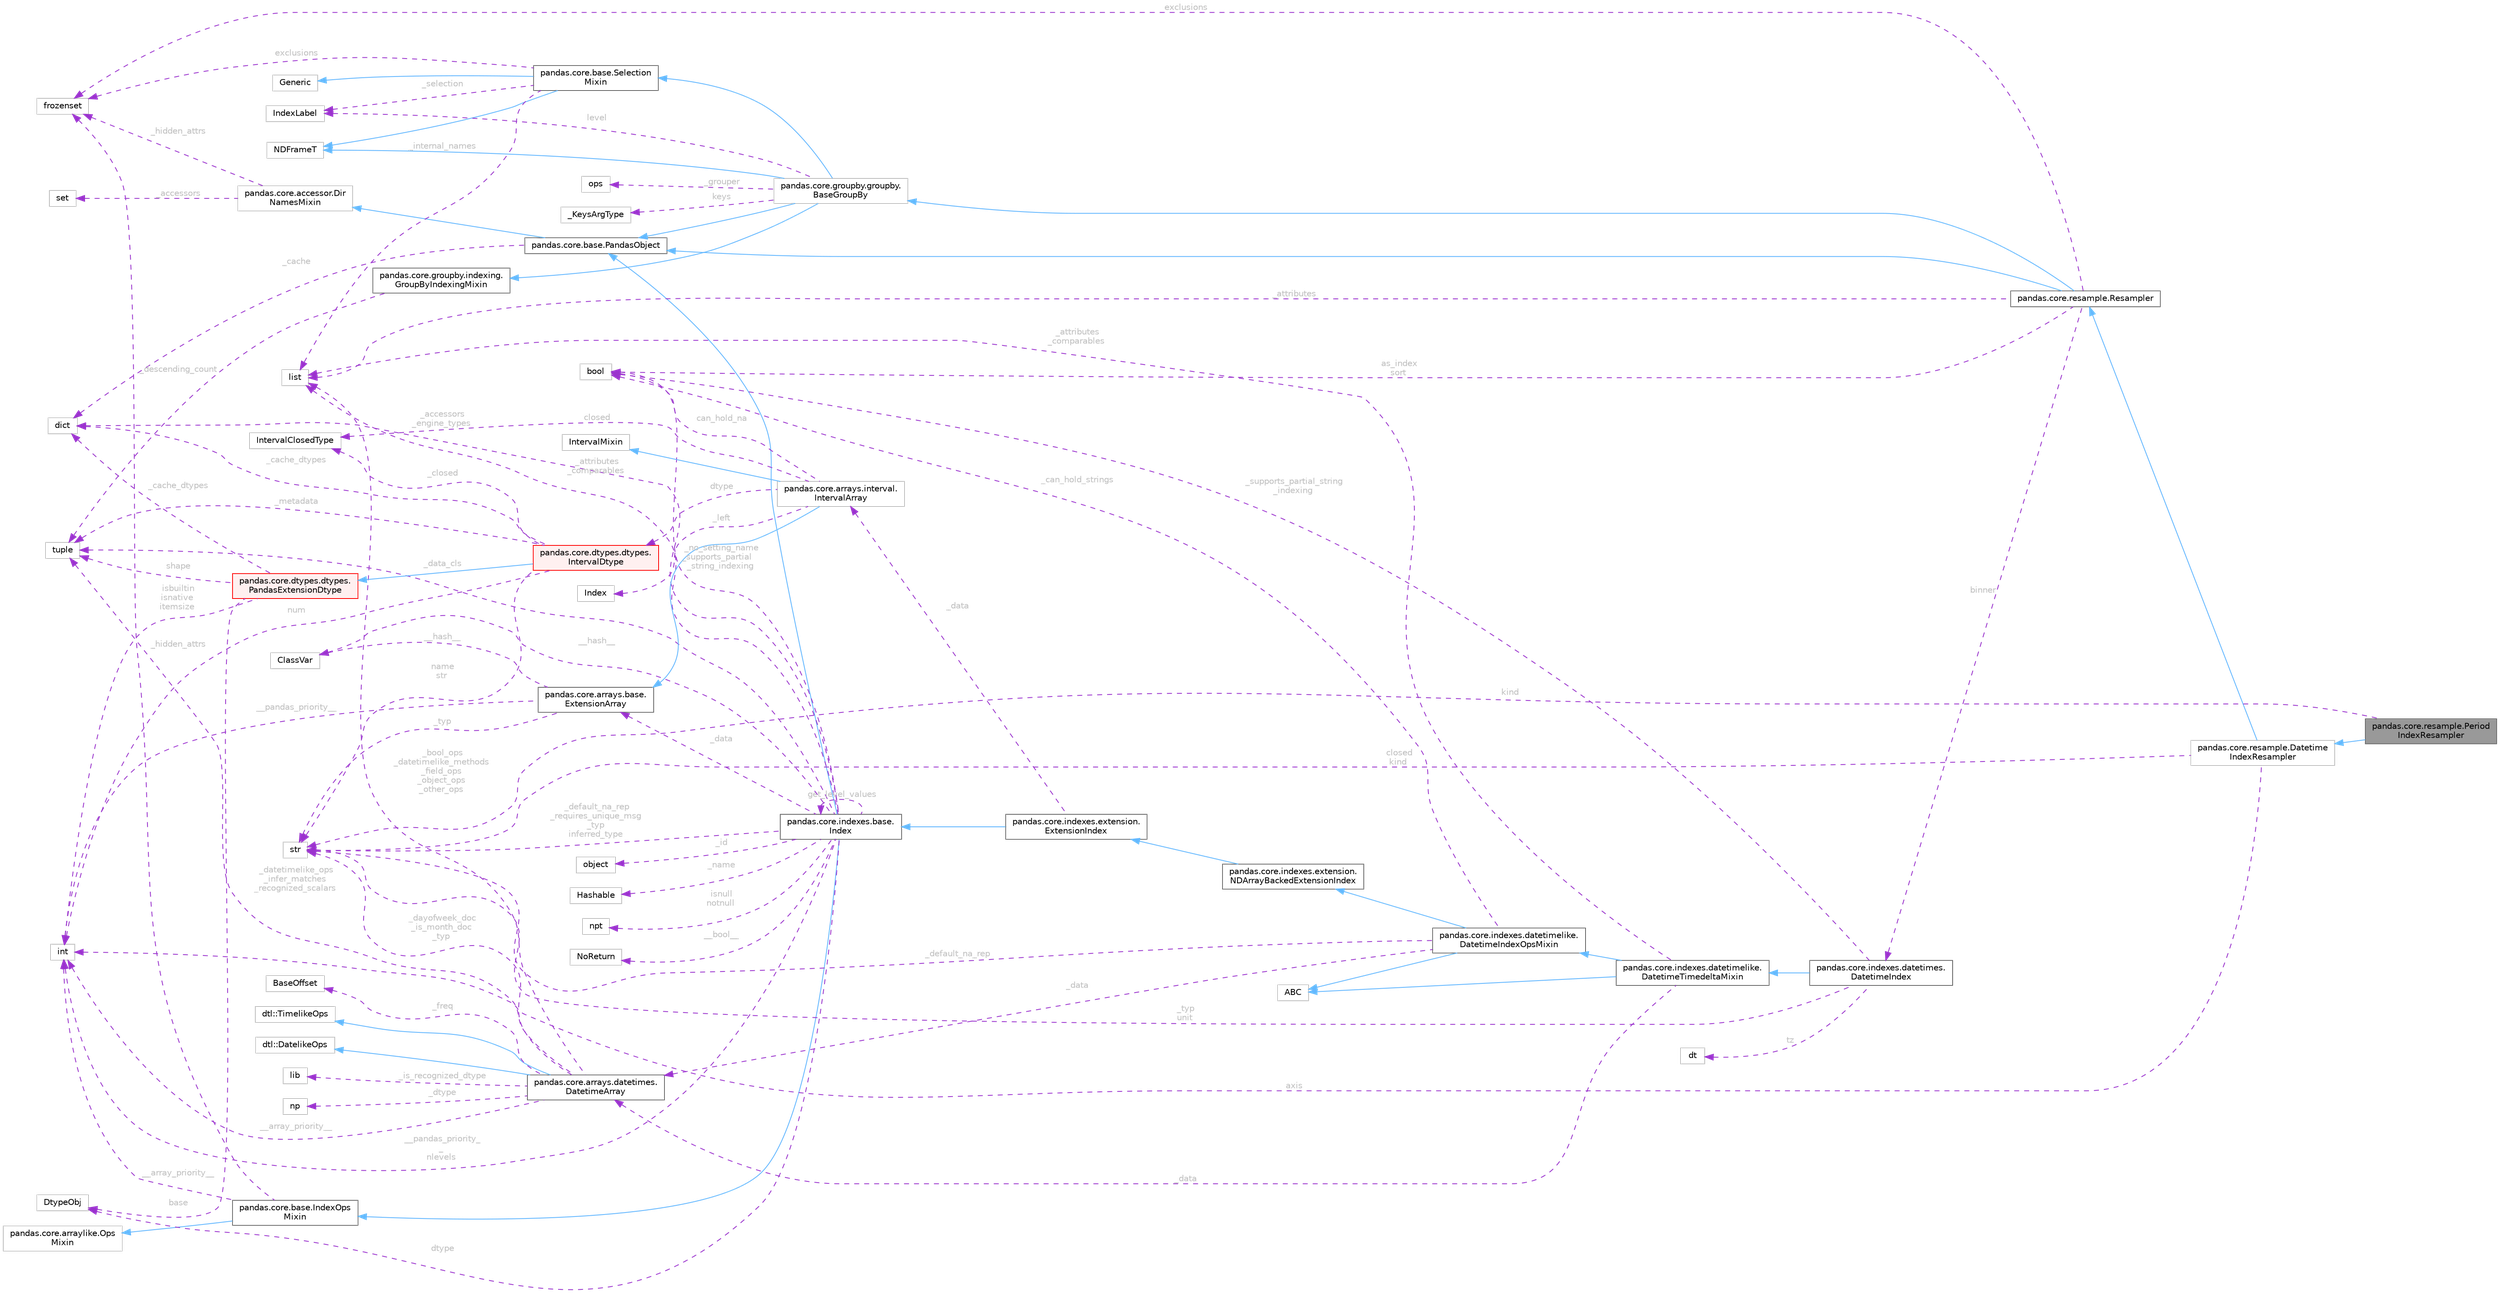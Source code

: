 digraph "pandas.core.resample.PeriodIndexResampler"
{
 // LATEX_PDF_SIZE
  bgcolor="transparent";
  edge [fontname=Helvetica,fontsize=10,labelfontname=Helvetica,labelfontsize=10];
  node [fontname=Helvetica,fontsize=10,shape=box,height=0.2,width=0.4];
  rankdir="LR";
  Node1 [id="Node000001",label="pandas.core.resample.Period\lIndexResampler",height=0.2,width=0.4,color="gray40", fillcolor="grey60", style="filled", fontcolor="black",tooltip=" "];
  Node2 -> Node1 [id="edge1_Node000001_Node000002",dir="back",color="steelblue1",style="solid",tooltip=" "];
  Node2 [id="Node000002",label="pandas.core.resample.Datetime\lIndexResampler",height=0.2,width=0.4,color="grey75", fillcolor="white", style="filled",URL="$d8/d55/classpandas_1_1core_1_1resample_1_1DatetimeIndexResampler.html",tooltip=" "];
  Node3 -> Node2 [id="edge2_Node000002_Node000003",dir="back",color="steelblue1",style="solid",tooltip=" "];
  Node3 [id="Node000003",label="pandas.core.resample.Resampler",height=0.2,width=0.4,color="gray40", fillcolor="white", style="filled",URL="$d4/d59/classpandas_1_1core_1_1resample_1_1Resampler.html",tooltip=" "];
  Node4 -> Node3 [id="edge3_Node000003_Node000004",dir="back",color="steelblue1",style="solid",tooltip=" "];
  Node4 [id="Node000004",label="pandas.core.groupby.groupby.\lBaseGroupBy",height=0.2,width=0.4,color="grey75", fillcolor="white", style="filled",URL="$d2/d90/classpandas_1_1core_1_1groupby_1_1groupby_1_1BaseGroupBy.html",tooltip=" "];
  Node5 -> Node4 [id="edge4_Node000004_Node000005",dir="back",color="steelblue1",style="solid",tooltip=" "];
  Node5 [id="Node000005",label="pandas.core.base.PandasObject",height=0.2,width=0.4,color="gray40", fillcolor="white", style="filled",URL="$d9/d19/classpandas_1_1core_1_1base_1_1PandasObject.html",tooltip=" "];
  Node6 -> Node5 [id="edge5_Node000005_Node000006",dir="back",color="steelblue1",style="solid",tooltip=" "];
  Node6 [id="Node000006",label="pandas.core.accessor.Dir\lNamesMixin",height=0.2,width=0.4,color="grey75", fillcolor="white", style="filled",URL="$df/dd9/classpandas_1_1core_1_1accessor_1_1DirNamesMixin.html",tooltip=" "];
  Node7 -> Node6 [id="edge6_Node000006_Node000007",dir="back",color="darkorchid3",style="dashed",tooltip=" ",label=" _accessors",fontcolor="grey" ];
  Node7 [id="Node000007",label="set",height=0.2,width=0.4,color="grey75", fillcolor="white", style="filled",tooltip=" "];
  Node8 -> Node6 [id="edge7_Node000006_Node000008",dir="back",color="darkorchid3",style="dashed",tooltip=" ",label=" _hidden_attrs",fontcolor="grey" ];
  Node8 [id="Node000008",label="frozenset",height=0.2,width=0.4,color="grey75", fillcolor="white", style="filled",tooltip=" "];
  Node9 -> Node5 [id="edge8_Node000005_Node000009",dir="back",color="darkorchid3",style="dashed",tooltip=" ",label=" _cache",fontcolor="grey" ];
  Node9 [id="Node000009",label="dict",height=0.2,width=0.4,color="grey75", fillcolor="white", style="filled",tooltip=" "];
  Node10 -> Node4 [id="edge9_Node000004_Node000010",dir="back",color="steelblue1",style="solid",tooltip=" "];
  Node10 [id="Node000010",label="pandas.core.base.Selection\lMixin",height=0.2,width=0.4,color="gray40", fillcolor="white", style="filled",URL="$d8/d8c/classpandas_1_1core_1_1base_1_1SelectionMixin.html",tooltip=" "];
  Node11 -> Node10 [id="edge10_Node000010_Node000011",dir="back",color="steelblue1",style="solid",tooltip=" "];
  Node11 [id="Node000011",label="Generic",height=0.2,width=0.4,color="grey75", fillcolor="white", style="filled",URL="$d7/d8b/classGeneric.html",tooltip=" "];
  Node12 -> Node10 [id="edge11_Node000010_Node000012",dir="back",color="steelblue1",style="solid",tooltip=" "];
  Node12 [id="Node000012",label="NDFrameT",height=0.2,width=0.4,color="grey75", fillcolor="white", style="filled",URL="$d9/ddf/classNDFrameT.html",tooltip=" "];
  Node13 -> Node10 [id="edge12_Node000010_Node000013",dir="back",color="darkorchid3",style="dashed",tooltip=" ",label=" _selection",fontcolor="grey" ];
  Node13 [id="Node000013",label="IndexLabel",height=0.2,width=0.4,color="grey75", fillcolor="white", style="filled",tooltip=" "];
  Node8 -> Node10 [id="edge13_Node000010_Node000008",dir="back",color="darkorchid3",style="dashed",tooltip=" ",label=" exclusions",fontcolor="grey" ];
  Node14 -> Node10 [id="edge14_Node000010_Node000014",dir="back",color="darkorchid3",style="dashed",tooltip=" ",label=" _internal_names",fontcolor="grey" ];
  Node14 [id="Node000014",label="list",height=0.2,width=0.4,color="grey75", fillcolor="white", style="filled",tooltip=" "];
  Node12 -> Node4 [id="edge15_Node000004_Node000012",dir="back",color="steelblue1",style="solid",tooltip=" "];
  Node15 -> Node4 [id="edge16_Node000004_Node000015",dir="back",color="steelblue1",style="solid",tooltip=" "];
  Node15 [id="Node000015",label="pandas.core.groupby.indexing.\lGroupByIndexingMixin",height=0.2,width=0.4,color="gray40", fillcolor="white", style="filled",URL="$da/d55/classpandas_1_1core_1_1groupby_1_1indexing_1_1GroupByIndexingMixin.html",tooltip=" "];
  Node16 -> Node15 [id="edge17_Node000015_Node000016",dir="back",color="darkorchid3",style="dashed",tooltip=" ",label=" _descending_count",fontcolor="grey" ];
  Node16 [id="Node000016",label="tuple",height=0.2,width=0.4,color="grey75", fillcolor="white", style="filled",tooltip=" "];
  Node17 -> Node4 [id="edge18_Node000004_Node000017",dir="back",color="darkorchid3",style="dashed",tooltip=" ",label=" _grouper",fontcolor="grey" ];
  Node17 [id="Node000017",label="ops",height=0.2,width=0.4,color="grey75", fillcolor="white", style="filled",tooltip=" "];
  Node18 -> Node4 [id="edge19_Node000004_Node000018",dir="back",color="darkorchid3",style="dashed",tooltip=" ",label=" keys",fontcolor="grey" ];
  Node18 [id="Node000018",label="_KeysArgType",height=0.2,width=0.4,color="grey75", fillcolor="white", style="filled",tooltip=" "];
  Node13 -> Node4 [id="edge20_Node000004_Node000013",dir="back",color="darkorchid3",style="dashed",tooltip=" ",label=" level",fontcolor="grey" ];
  Node5 -> Node3 [id="edge21_Node000003_Node000005",dir="back",color="steelblue1",style="solid",tooltip=" "];
  Node19 -> Node3 [id="edge22_Node000003_Node000019",dir="back",color="darkorchid3",style="dashed",tooltip=" ",label=" binner",fontcolor="grey" ];
  Node19 [id="Node000019",label="pandas.core.indexes.datetimes.\lDatetimeIndex",height=0.2,width=0.4,color="gray40", fillcolor="white", style="filled",URL="$d0/d41/classpandas_1_1core_1_1indexes_1_1datetimes_1_1DatetimeIndex.html",tooltip=" "];
  Node20 -> Node19 [id="edge23_Node000019_Node000020",dir="back",color="steelblue1",style="solid",tooltip=" "];
  Node20 [id="Node000020",label="pandas.core.indexes.datetimelike.\lDatetimeTimedeltaMixin",height=0.2,width=0.4,color="gray40", fillcolor="white", style="filled",URL="$d6/de2/classpandas_1_1core_1_1indexes_1_1datetimelike_1_1DatetimeTimedeltaMixin.html",tooltip=" "];
  Node21 -> Node20 [id="edge24_Node000020_Node000021",dir="back",color="steelblue1",style="solid",tooltip=" "];
  Node21 [id="Node000021",label="pandas.core.indexes.datetimelike.\lDatetimeIndexOpsMixin",height=0.2,width=0.4,color="gray40", fillcolor="white", style="filled",URL="$d1/d7f/classpandas_1_1core_1_1indexes_1_1datetimelike_1_1DatetimeIndexOpsMixin.html",tooltip=" "];
  Node22 -> Node21 [id="edge25_Node000021_Node000022",dir="back",color="steelblue1",style="solid",tooltip=" "];
  Node22 [id="Node000022",label="pandas.core.indexes.extension.\lNDArrayBackedExtensionIndex",height=0.2,width=0.4,color="gray40", fillcolor="white", style="filled",URL="$da/d60/classpandas_1_1core_1_1indexes_1_1extension_1_1NDArrayBackedExtensionIndex.html",tooltip=" "];
  Node23 -> Node22 [id="edge26_Node000022_Node000023",dir="back",color="steelblue1",style="solid",tooltip=" "];
  Node23 [id="Node000023",label="pandas.core.indexes.extension.\lExtensionIndex",height=0.2,width=0.4,color="gray40", fillcolor="white", style="filled",URL="$d3/d98/classpandas_1_1core_1_1indexes_1_1extension_1_1ExtensionIndex.html",tooltip=" "];
  Node24 -> Node23 [id="edge27_Node000023_Node000024",dir="back",color="steelblue1",style="solid",tooltip=" "];
  Node24 [id="Node000024",label="pandas.core.indexes.base.\lIndex",height=0.2,width=0.4,color="gray40", fillcolor="white", style="filled",URL="$d9/d4b/classpandas_1_1core_1_1indexes_1_1base_1_1Index.html",tooltip=" "];
  Node25 -> Node24 [id="edge28_Node000024_Node000025",dir="back",color="steelblue1",style="solid",tooltip=" "];
  Node25 [id="Node000025",label="pandas.core.base.IndexOps\lMixin",height=0.2,width=0.4,color="gray40", fillcolor="white", style="filled",URL="$db/d4c/classpandas_1_1core_1_1base_1_1IndexOpsMixin.html",tooltip=" "];
  Node26 -> Node25 [id="edge29_Node000025_Node000026",dir="back",color="steelblue1",style="solid",tooltip=" "];
  Node26 [id="Node000026",label="pandas.core.arraylike.Ops\lMixin",height=0.2,width=0.4,color="grey75", fillcolor="white", style="filled",URL="$da/d26/classpandas_1_1core_1_1arraylike_1_1OpsMixin.html",tooltip=" "];
  Node27 -> Node25 [id="edge30_Node000025_Node000027",dir="back",color="darkorchid3",style="dashed",tooltip=" ",label=" __array_priority__",fontcolor="grey" ];
  Node27 [id="Node000027",label="int",height=0.2,width=0.4,color="grey75", fillcolor="white", style="filled",tooltip=" "];
  Node8 -> Node25 [id="edge31_Node000025_Node000008",dir="back",color="darkorchid3",style="dashed",tooltip=" ",label=" _hidden_attrs",fontcolor="grey" ];
  Node5 -> Node24 [id="edge32_Node000024_Node000005",dir="back",color="steelblue1",style="solid",tooltip=" "];
  Node27 -> Node24 [id="edge33_Node000024_Node000027",dir="back",color="darkorchid3",style="dashed",tooltip=" ",label=" __pandas_priority_\l_\nnlevels",fontcolor="grey" ];
  Node28 -> Node24 [id="edge34_Node000024_Node000028",dir="back",color="darkorchid3",style="dashed",tooltip=" ",label=" _default_na_rep\n_requires_unique_msg\n_typ\ninferred_type",fontcolor="grey" ];
  Node28 [id="Node000028",label="str",height=0.2,width=0.4,color="grey75", fillcolor="white", style="filled",tooltip=" "];
  Node29 -> Node24 [id="edge35_Node000024_Node000029",dir="back",color="darkorchid3",style="dashed",tooltip=" ",label=" _data",fontcolor="grey" ];
  Node29 [id="Node000029",label="pandas.core.arrays.base.\lExtensionArray",height=0.2,width=0.4,color="gray40", fillcolor="white", style="filled",URL="$d4/dd3/classpandas_1_1core_1_1arrays_1_1base_1_1ExtensionArray.html",tooltip=" "];
  Node28 -> Node29 [id="edge36_Node000029_Node000028",dir="back",color="darkorchid3",style="dashed",tooltip=" ",label=" _typ",fontcolor="grey" ];
  Node27 -> Node29 [id="edge37_Node000029_Node000027",dir="back",color="darkorchid3",style="dashed",tooltip=" ",label=" __pandas_priority__",fontcolor="grey" ];
  Node30 -> Node29 [id="edge38_Node000029_Node000030",dir="back",color="darkorchid3",style="dashed",tooltip=" ",label=" __hash__",fontcolor="grey" ];
  Node30 [id="Node000030",label="ClassVar",height=0.2,width=0.4,color="grey75", fillcolor="white", style="filled",tooltip=" "];
  Node16 -> Node24 [id="edge39_Node000024_Node000016",dir="back",color="darkorchid3",style="dashed",tooltip=" ",label=" _data_cls",fontcolor="grey" ];
  Node31 -> Node24 [id="edge40_Node000024_Node000031",dir="back",color="darkorchid3",style="dashed",tooltip=" ",label=" _id",fontcolor="grey" ];
  Node31 [id="Node000031",label="object",height=0.2,width=0.4,color="grey75", fillcolor="white", style="filled",tooltip=" "];
  Node32 -> Node24 [id="edge41_Node000024_Node000032",dir="back",color="darkorchid3",style="dashed",tooltip=" ",label=" _name",fontcolor="grey" ];
  Node32 [id="Node000032",label="Hashable",height=0.2,width=0.4,color="grey75", fillcolor="white", style="filled",tooltip=" "];
  Node33 -> Node24 [id="edge42_Node000024_Node000033",dir="back",color="darkorchid3",style="dashed",tooltip=" ",label=" _no_setting_name\n_supports_partial\l_string_indexing",fontcolor="grey" ];
  Node33 [id="Node000033",label="bool",height=0.2,width=0.4,color="grey75", fillcolor="white", style="filled",tooltip=" "];
  Node14 -> Node24 [id="edge43_Node000024_Node000014",dir="back",color="darkorchid3",style="dashed",tooltip=" ",label=" _attributes\n_comparables",fontcolor="grey" ];
  Node9 -> Node24 [id="edge44_Node000024_Node000009",dir="back",color="darkorchid3",style="dashed",tooltip=" ",label=" _accessors\n_engine_types",fontcolor="grey" ];
  Node24 -> Node24 [id="edge45_Node000024_Node000024",dir="back",color="darkorchid3",style="dashed",tooltip=" ",label=" get_level_values",fontcolor="grey" ];
  Node34 -> Node24 [id="edge46_Node000024_Node000034",dir="back",color="darkorchid3",style="dashed",tooltip=" ",label=" isnull\nnotnull",fontcolor="grey" ];
  Node34 [id="Node000034",label="npt",height=0.2,width=0.4,color="grey75", fillcolor="white", style="filled",tooltip=" "];
  Node35 -> Node24 [id="edge47_Node000024_Node000035",dir="back",color="darkorchid3",style="dashed",tooltip=" ",label=" __bool__",fontcolor="grey" ];
  Node35 [id="Node000035",label="NoReturn",height=0.2,width=0.4,color="grey75", fillcolor="white", style="filled",tooltip=" "];
  Node30 -> Node24 [id="edge48_Node000024_Node000030",dir="back",color="darkorchid3",style="dashed",tooltip=" ",label=" __hash__",fontcolor="grey" ];
  Node36 -> Node24 [id="edge49_Node000024_Node000036",dir="back",color="darkorchid3",style="dashed",tooltip=" ",label=" dtype",fontcolor="grey" ];
  Node36 [id="Node000036",label="DtypeObj",height=0.2,width=0.4,color="grey75", fillcolor="white", style="filled",tooltip=" "];
  Node37 -> Node23 [id="edge50_Node000023_Node000037",dir="back",color="darkorchid3",style="dashed",tooltip=" ",label=" _data",fontcolor="grey" ];
  Node37 [id="Node000037",label="pandas.core.arrays.interval.\lIntervalArray",height=0.2,width=0.4,color="grey75", fillcolor="white", style="filled",URL="$d2/d4b/classpandas_1_1core_1_1arrays_1_1interval_1_1IntervalArray.html",tooltip=" "];
  Node38 -> Node37 [id="edge51_Node000037_Node000038",dir="back",color="steelblue1",style="solid",tooltip=" "];
  Node38 [id="Node000038",label="IntervalMixin",height=0.2,width=0.4,color="grey75", fillcolor="white", style="filled",URL="$df/d19/classIntervalMixin.html",tooltip=" "];
  Node29 -> Node37 [id="edge52_Node000037_Node000029",dir="back",color="steelblue1",style="solid",tooltip=" "];
  Node33 -> Node37 [id="edge53_Node000037_Node000033",dir="back",color="darkorchid3",style="dashed",tooltip=" ",label=" can_hold_na",fontcolor="grey" ];
  Node39 -> Node37 [id="edge54_Node000037_Node000039",dir="back",color="darkorchid3",style="dashed",tooltip=" ",label=" _left",fontcolor="grey" ];
  Node39 [id="Node000039",label="Index",height=0.2,width=0.4,color="grey75", fillcolor="white", style="filled",tooltip=" "];
  Node40 -> Node37 [id="edge55_Node000037_Node000040",dir="back",color="darkorchid3",style="dashed",tooltip=" ",label=" closed",fontcolor="grey" ];
  Node40 [id="Node000040",label="IntervalClosedType",height=0.2,width=0.4,color="grey75", fillcolor="white", style="filled",tooltip=" "];
  Node41 -> Node37 [id="edge56_Node000037_Node000041",dir="back",color="darkorchid3",style="dashed",tooltip=" ",label=" dtype",fontcolor="grey" ];
  Node41 [id="Node000041",label="pandas.core.dtypes.dtypes.\lIntervalDtype",height=0.2,width=0.4,color="red", fillcolor="#FFF0F0", style="filled",URL="$dc/da8/classpandas_1_1core_1_1dtypes_1_1dtypes_1_1IntervalDtype.html",tooltip=" "];
  Node42 -> Node41 [id="edge57_Node000041_Node000042",dir="back",color="steelblue1",style="solid",tooltip=" "];
  Node42 [id="Node000042",label="pandas.core.dtypes.dtypes.\lPandasExtensionDtype",height=0.2,width=0.4,color="red", fillcolor="#FFF0F0", style="filled",URL="$d0/d04/classpandas_1_1core_1_1dtypes_1_1dtypes_1_1PandasExtensionDtype.html",tooltip=" "];
  Node16 -> Node42 [id="edge58_Node000042_Node000016",dir="back",color="darkorchid3",style="dashed",tooltip=" ",label=" shape",fontcolor="grey" ];
  Node27 -> Node42 [id="edge59_Node000042_Node000027",dir="back",color="darkorchid3",style="dashed",tooltip=" ",label=" isbuiltin\nisnative\nitemsize",fontcolor="grey" ];
  Node36 -> Node42 [id="edge60_Node000042_Node000036",dir="back",color="darkorchid3",style="dashed",tooltip=" ",label=" base",fontcolor="grey" ];
  Node9 -> Node42 [id="edge61_Node000042_Node000009",dir="back",color="darkorchid3",style="dashed",tooltip=" ",label=" _cache_dtypes",fontcolor="grey" ];
  Node28 -> Node41 [id="edge62_Node000041_Node000028",dir="back",color="darkorchid3",style="dashed",tooltip=" ",label=" name\nstr",fontcolor="grey" ];
  Node27 -> Node41 [id="edge63_Node000041_Node000027",dir="back",color="darkorchid3",style="dashed",tooltip=" ",label=" num",fontcolor="grey" ];
  Node16 -> Node41 [id="edge64_Node000041_Node000016",dir="back",color="darkorchid3",style="dashed",tooltip=" ",label=" _metadata",fontcolor="grey" ];
  Node9 -> Node41 [id="edge65_Node000041_Node000009",dir="back",color="darkorchid3",style="dashed",tooltip=" ",label=" _cache_dtypes",fontcolor="grey" ];
  Node40 -> Node41 [id="edge66_Node000041_Node000040",dir="back",color="darkorchid3",style="dashed",tooltip=" ",label=" _closed",fontcolor="grey" ];
  Node47 -> Node21 [id="edge67_Node000021_Node000047",dir="back",color="steelblue1",style="solid",tooltip=" "];
  Node47 [id="Node000047",label="ABC",height=0.2,width=0.4,color="grey75", fillcolor="white", style="filled",URL="$dd/d9b/classABC.html",tooltip=" "];
  Node33 -> Node21 [id="edge68_Node000021_Node000033",dir="back",color="darkorchid3",style="dashed",tooltip=" ",label=" _can_hold_strings",fontcolor="grey" ];
  Node48 -> Node21 [id="edge69_Node000021_Node000048",dir="back",color="darkorchid3",style="dashed",tooltip=" ",label=" _data",fontcolor="grey" ];
  Node48 [id="Node000048",label="pandas.core.arrays.datetimes.\lDatetimeArray",height=0.2,width=0.4,color="gray40", fillcolor="white", style="filled",URL="$d7/d58/classpandas_1_1core_1_1arrays_1_1datetimes_1_1DatetimeArray.html",tooltip=" "];
  Node49 -> Node48 [id="edge70_Node000048_Node000049",dir="back",color="steelblue1",style="solid",tooltip=" "];
  Node49 [id="Node000049",label="dtl::TimelikeOps",height=0.2,width=0.4,color="grey75", fillcolor="white", style="filled",tooltip=" "];
  Node50 -> Node48 [id="edge71_Node000048_Node000050",dir="back",color="steelblue1",style="solid",tooltip=" "];
  Node50 [id="Node000050",label="dtl::DatelikeOps",height=0.2,width=0.4,color="grey75", fillcolor="white", style="filled",tooltip=" "];
  Node28 -> Node48 [id="edge72_Node000048_Node000028",dir="back",color="darkorchid3",style="dashed",tooltip=" ",label=" _dayofweek_doc\n_is_month_doc\n_typ",fontcolor="grey" ];
  Node16 -> Node48 [id="edge73_Node000048_Node000016",dir="back",color="darkorchid3",style="dashed",tooltip=" ",label=" _datetimelike_ops\n_infer_matches\n_recognized_scalars",fontcolor="grey" ];
  Node51 -> Node48 [id="edge74_Node000048_Node000051",dir="back",color="darkorchid3",style="dashed",tooltip=" ",label=" _is_recognized_dtype",fontcolor="grey" ];
  Node51 [id="Node000051",label="lib",height=0.2,width=0.4,color="grey75", fillcolor="white", style="filled",tooltip=" "];
  Node14 -> Node48 [id="edge75_Node000048_Node000014",dir="back",color="darkorchid3",style="dashed",tooltip=" ",label=" _bool_ops\n_datetimelike_methods\n_field_ops\n_object_ops\n_other_ops",fontcolor="grey" ];
  Node27 -> Node48 [id="edge76_Node000048_Node000027",dir="back",color="darkorchid3",style="dashed",tooltip=" ",label=" __array_priority__",fontcolor="grey" ];
  Node52 -> Node48 [id="edge77_Node000048_Node000052",dir="back",color="darkorchid3",style="dashed",tooltip=" ",label=" _dtype",fontcolor="grey" ];
  Node52 [id="Node000052",label="np",height=0.2,width=0.4,color="grey75", fillcolor="white", style="filled",tooltip=" "];
  Node53 -> Node48 [id="edge78_Node000048_Node000053",dir="back",color="darkorchid3",style="dashed",tooltip=" ",label=" _freq",fontcolor="grey" ];
  Node53 [id="Node000053",label="BaseOffset",height=0.2,width=0.4,color="grey75", fillcolor="white", style="filled",tooltip=" "];
  Node28 -> Node21 [id="edge79_Node000021_Node000028",dir="back",color="darkorchid3",style="dashed",tooltip=" ",label=" _default_na_rep",fontcolor="grey" ];
  Node47 -> Node20 [id="edge80_Node000020_Node000047",dir="back",color="steelblue1",style="solid",tooltip=" "];
  Node48 -> Node20 [id="edge81_Node000020_Node000048",dir="back",color="darkorchid3",style="dashed",tooltip=" ",label=" _data",fontcolor="grey" ];
  Node14 -> Node20 [id="edge82_Node000020_Node000014",dir="back",color="darkorchid3",style="dashed",tooltip=" ",label=" _attributes\n_comparables",fontcolor="grey" ];
  Node28 -> Node19 [id="edge83_Node000019_Node000028",dir="back",color="darkorchid3",style="dashed",tooltip=" ",label=" _typ\nunit",fontcolor="grey" ];
  Node33 -> Node19 [id="edge84_Node000019_Node000033",dir="back",color="darkorchid3",style="dashed",tooltip=" ",label=" _supports_partial_string\l_indexing",fontcolor="grey" ];
  Node54 -> Node19 [id="edge85_Node000019_Node000054",dir="back",color="darkorchid3",style="dashed",tooltip=" ",label=" tz",fontcolor="grey" ];
  Node54 [id="Node000054",label="dt",height=0.2,width=0.4,color="grey75", fillcolor="white", style="filled",tooltip=" "];
  Node8 -> Node3 [id="edge86_Node000003_Node000008",dir="back",color="darkorchid3",style="dashed",tooltip=" ",label=" exclusions",fontcolor="grey" ];
  Node14 -> Node3 [id="edge87_Node000003_Node000014",dir="back",color="darkorchid3",style="dashed",tooltip=" ",label=" _attributes",fontcolor="grey" ];
  Node33 -> Node3 [id="edge88_Node000003_Node000033",dir="back",color="darkorchid3",style="dashed",tooltip=" ",label=" as_index\nsort",fontcolor="grey" ];
  Node28 -> Node2 [id="edge89_Node000002_Node000028",dir="back",color="darkorchid3",style="dashed",tooltip=" ",label=" closed\nkind",fontcolor="grey" ];
  Node27 -> Node2 [id="edge90_Node000002_Node000027",dir="back",color="darkorchid3",style="dashed",tooltip=" ",label=" axis",fontcolor="grey" ];
  Node28 -> Node1 [id="edge91_Node000001_Node000028",dir="back",color="darkorchid3",style="dashed",tooltip=" ",label=" kind",fontcolor="grey" ];
}

